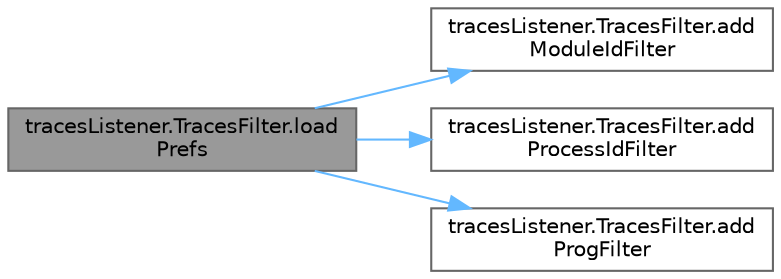 digraph "tracesListener.TracesFilter.loadPrefs"
{
 // LATEX_PDF_SIZE
  bgcolor="transparent";
  edge [fontname=Helvetica,fontsize=10,labelfontname=Helvetica,labelfontsize=10];
  node [fontname=Helvetica,fontsize=10,shape=box,height=0.2,width=0.4];
  rankdir="LR";
  Node1 [id="Node000001",label="tracesListener.TracesFilter.load\lPrefs",height=0.2,width=0.4,color="gray40", fillcolor="grey60", style="filled", fontcolor="black",tooltip=" "];
  Node1 -> Node2 [id="edge1_Node000001_Node000002",color="steelblue1",style="solid",tooltip=" "];
  Node2 [id="Node000002",label="tracesListener.TracesFilter.add\lModuleIdFilter",height=0.2,width=0.4,color="grey40", fillcolor="white", style="filled",URL="$classtraces_listener_1_1_traces_filter.html#af535493d4736028f890ef0c258145477",tooltip=" "];
  Node1 -> Node3 [id="edge2_Node000001_Node000003",color="steelblue1",style="solid",tooltip=" "];
  Node3 [id="Node000003",label="tracesListener.TracesFilter.add\lProcessIdFilter",height=0.2,width=0.4,color="grey40", fillcolor="white", style="filled",URL="$classtraces_listener_1_1_traces_filter.html#a87500eaa9fc83dc0d35c18f8b151502e",tooltip=" "];
  Node1 -> Node4 [id="edge3_Node000001_Node000004",color="steelblue1",style="solid",tooltip=" "];
  Node4 [id="Node000004",label="tracesListener.TracesFilter.add\lProgFilter",height=0.2,width=0.4,color="grey40", fillcolor="white", style="filled",URL="$classtraces_listener_1_1_traces_filter.html#abaa66ef8716e51f6c6945a16381f1396",tooltip=" "];
}
